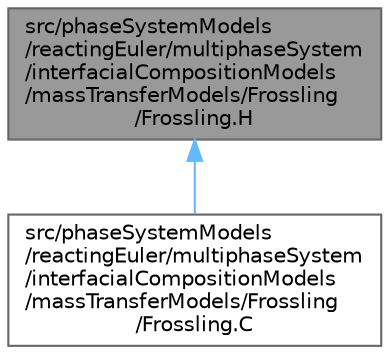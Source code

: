 digraph "src/phaseSystemModels/reactingEuler/multiphaseSystem/interfacialCompositionModels/massTransferModels/Frossling/Frossling.H"
{
 // LATEX_PDF_SIZE
  bgcolor="transparent";
  edge [fontname=Helvetica,fontsize=10,labelfontname=Helvetica,labelfontsize=10];
  node [fontname=Helvetica,fontsize=10,shape=box,height=0.2,width=0.4];
  Node1 [id="Node000001",label="src/phaseSystemModels\l/reactingEuler/multiphaseSystem\l/interfacialCompositionModels\l/massTransferModels/Frossling\l/Frossling.H",height=0.2,width=0.4,color="gray40", fillcolor="grey60", style="filled", fontcolor="black",tooltip=" "];
  Node1 -> Node2 [id="edge1_Node000001_Node000002",dir="back",color="steelblue1",style="solid",tooltip=" "];
  Node2 [id="Node000002",label="src/phaseSystemModels\l/reactingEuler/multiphaseSystem\l/interfacialCompositionModels\l/massTransferModels/Frossling\l/Frossling.C",height=0.2,width=0.4,color="grey40", fillcolor="white", style="filled",URL="$Frossling_8C.html",tooltip=" "];
}

